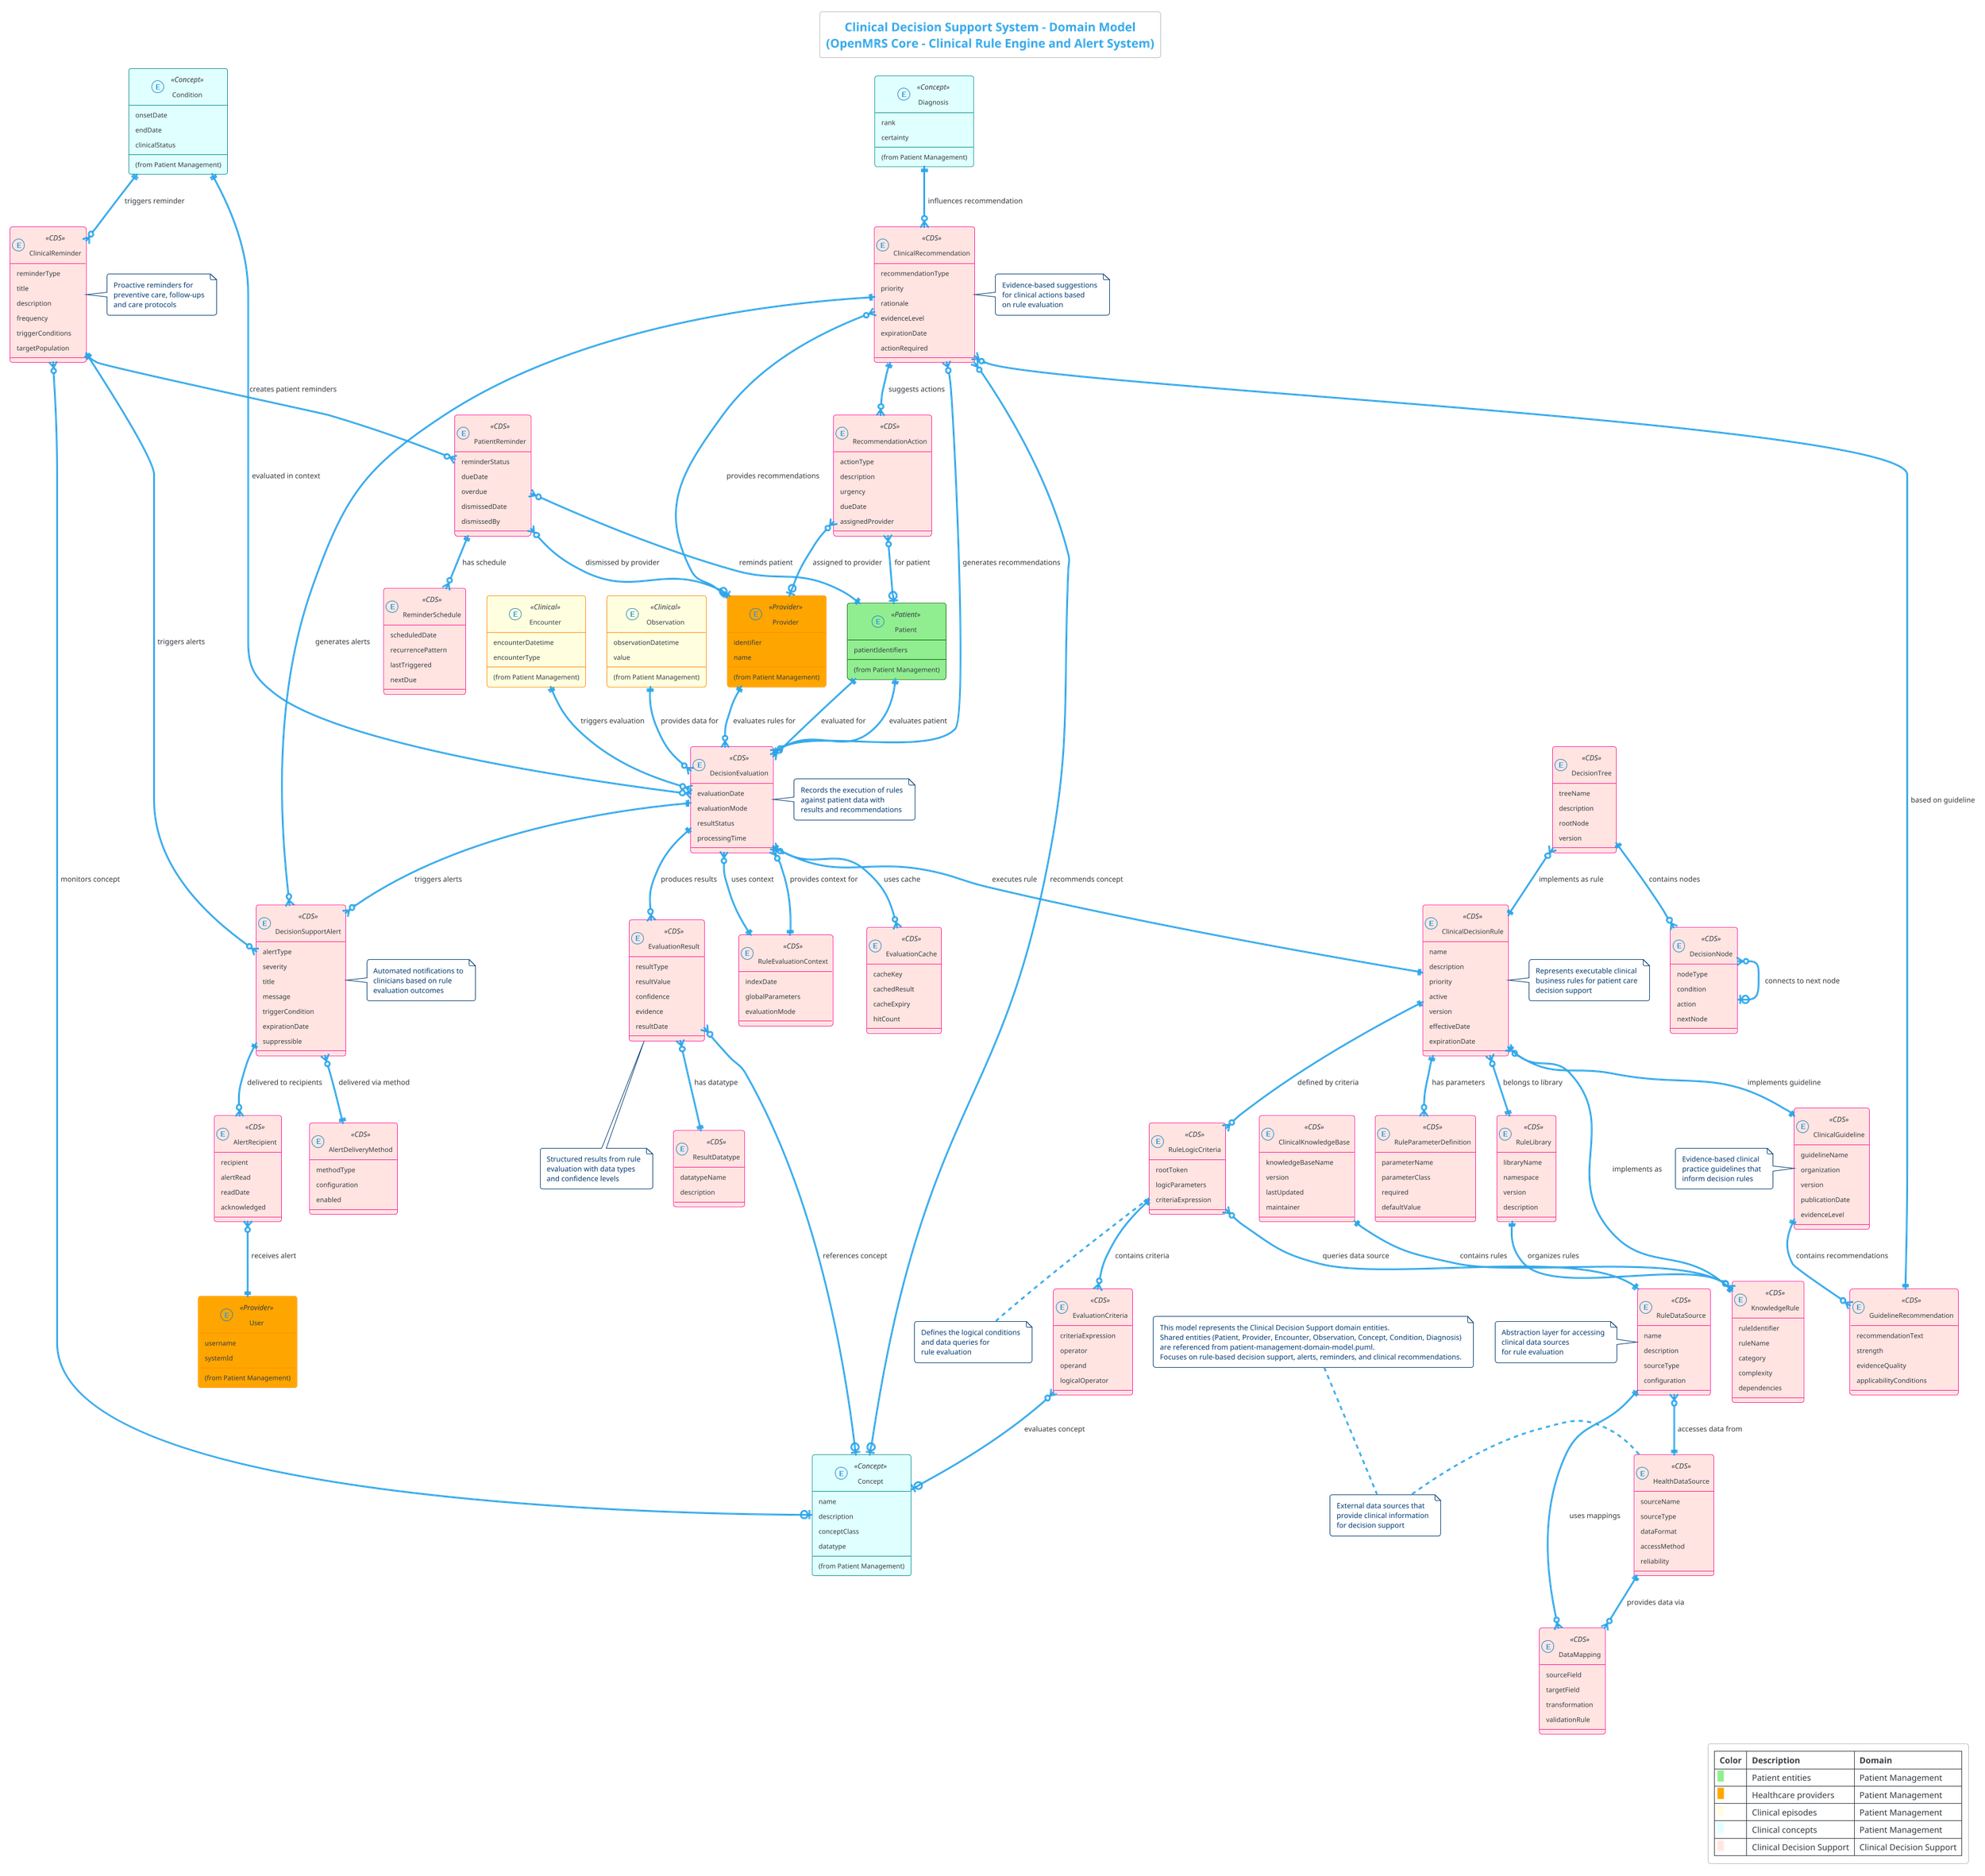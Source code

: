 @startuml Clinical Decision Support System - Domain Model
!theme cerulean-outline
title Clinical Decision Support System - Domain Model\n(OpenMRS Core - Clinical Rule Engine and Alert System)

' This model represents the conceptual domain entities for Clinical Decision Support
' Shared entities are referenced from: patient-management-domain-model.puml

' Define entity colors and styles - consistent with other domain models
' Color Legend - aligned with DOMAIN_COLOR_STANDARDS.md:
' - LightGreen (Patient): Patient-specific entities (from Patient Management)
' - Orange (Provider): Healthcare provider entities (from Patient Management)
' - LightYellow (Clinical): Clinical care episode entities (from Patient Management)
' - LightCyan (Concept): Clinical vocabulary and concept entities (from Patient Management)
' - MistyRose (CDS): All Clinical Decision Support entities (Clinical Decision Support Domain)

skinparam class {
    ' Shared Domain Entities (from other domain models)
    BackgroundColor<<Patient>> LightGreen
    BackgroundColor<<Provider>> Orange
    BackgroundColor<<Clinical>> LightYellow
    BackgroundColor<<Concept>> LightCyan
    
    ' Clinical Decision Support Specific Entities - All use same color
    BackgroundColor<<CDS>> MistyRose
    
    ' Border colors for better distinction
    BorderColor<<Patient>> DarkGreen
    BorderColor<<Provider>> DarkOrange
    BorderColor<<Clinical>> DarkOrange
    BorderColor<<Concept>> DarkCyan
    BorderColor<<CDS>> DeepPink
}

' === SHARED ENTITIES (referenced from patient-management-domain-model.puml) ===
entity Patient <<Patient>> {
    patientIdentifiers
    (from Patient Management)
}

entity Provider <<Provider>> {
    identifier
    name
    (from Patient Management)
}

entity User <<Provider>> {
    username
    systemId
    (from Patient Management)
}

entity Encounter <<Clinical>> {
    encounterDatetime
    encounterType
    (from Patient Management)
}

entity Observation <<Clinical>> {
    observationDatetime
    value
    (from Patient Management)
}

entity Concept <<Concept>> {
    name
    description
    conceptClass
    datatype
    (from Patient Management)
}

entity Condition <<Concept>> {
    onsetDate
    endDate
    clinicalStatus
    (from Patient Management)
}

entity Diagnosis <<Concept>> {
    rank
    certainty
    (from Patient Management)
}

' === CLINICAL DECISION SUPPORT CORE ENTITIES ===

' Decision Rule Engine
entity ClinicalDecisionRule <<CDS>> {
    name
    description
    priority
    active
    version
    effectiveDate
    expirationDate
}

entity RuleEvaluationContext <<CDS>> {
    indexDate
    globalParameters
    evaluationMode
}

entity RuleLogicCriteria <<CDS>> {
    rootToken
    logicParameters
    criteriaExpression
}

entity RuleParameterDefinition <<CDS>> {
    parameterName
    parameterClass
    required
    defaultValue
}

entity RuleDataSource <<CDS>> {
    name
    description
    sourceType
    configuration
}

' Evaluation and Results
entity DecisionEvaluation <<CDS>> {
    evaluationDate
    evaluationMode
    resultStatus
    processingTime
}

entity EvaluationResult <<CDS>> {
    resultType
    resultValue
    confidence
    evidence
    resultDate
}

entity ResultDatatype <<CDS>> {
    datatypeName
    description
}

entity EvaluationCriteria <<CDS>> {
    criteriaExpression
    operator
    operand
    logicalOperator
}

' Clinical Recommendations and Actions
entity ClinicalRecommendation <<CDS>> {
    recommendationType
    priority
    rationale
    evidenceLevel
    expirationDate
    actionRequired
}

entity RecommendationAction <<CDS>> {
    actionType
    description
    urgency
    dueDate
    assignedProvider
}

entity DecisionSupportAlert <<CDS>> {
    alertType
    severity
    title
    message
    triggerCondition
    expirationDate
    suppressible
}

entity AlertRecipient <<CDS>> {
    recipient
    alertRead
    readDate
    acknowledged
}

entity AlertDeliveryMethod <<CDS>> {
    methodType
    configuration
    enabled
}

' Clinical Guidelines and Knowledge
entity ClinicalGuideline <<CDS>> {
    guidelineName
    organization
    version
    publicationDate
    evidenceLevel
}

entity GuidelineRecommendation <<CDS>> {
    recommendationText
    strength
    evidenceQuality
    applicabilityConditions
}

entity DecisionTree <<CDS>> {
    treeName
    description
    rootNode
    version
}

entity DecisionNode <<CDS>> {
    nodeType
    condition
    action
    nextNode
}

' Clinical Reminder System
entity ClinicalReminder <<CDS>> {
    reminderType
    title
    description
    frequency
    triggerConditions
    targetPopulation
}

entity ReminderSchedule <<CDS>> {
    scheduledDate
    recurrencePattern
    lastTriggered
    nextDue
}

entity PatientReminder <<CDS>> {
    reminderStatus
    dueDate
    overdue
    dismissedDate
    dismissedBy
}

' Rule Knowledge Base
entity ClinicalKnowledgeBase <<CDS>> {
    knowledgeBaseName
    version
    lastUpdated
    maintainer
}

entity KnowledgeRule <<CDS>> {
    ruleIdentifier
    ruleName
    category
    complexity
    dependencies
}

entity RuleLibrary <<CDS>> {
    libraryName
    namespace
    version
    description
}

' Data Integration and Sources
entity HealthDataSource <<CDS>> {
    sourceName
    sourceType
    dataFormat
    accessMethod
    reliability
}

entity DataMapping <<CDS>> {
    sourceField
    targetField
    transformation
    validationRule
}

entity EvaluationCache <<CDS>> {
    cacheKey
    cachedResult
    cacheExpiry
    hitCount
}

' === RELATIONSHIPS ===

' Core Patient and Provider Relationships (from base models)
Patient ||--o{ DecisionEvaluation : "evaluated for"
Provider ||--o{ DecisionEvaluation : "evaluates rules for"
Provider ||--o{ ClinicalRecommendation : "provides recommendations"
Encounter ||--o{ DecisionEvaluation : "triggers evaluation"
Observation ||--o{ DecisionEvaluation : "provides data for"

' Decision Rule Engine Relationships
ClinicalDecisionRule ||--o{ RuleParameterDefinition : "has parameters"
ClinicalDecisionRule ||--o{ RuleLogicCriteria : "defined by criteria"
ClinicalDecisionRule }o--|| ClinicalGuideline : "implements guideline"
RuleLogicCriteria ||--o{ EvaluationCriteria : "contains criteria"
RuleLogicCriteria }o--|| RuleDataSource : "queries data source"
RuleEvaluationContext ||--o{ DecisionEvaluation : "provides context for"

' Evaluation and Results Relationships
DecisionEvaluation }o--|| Patient : "evaluates patient"
DecisionEvaluation }o--|| ClinicalDecisionRule : "executes rule"
DecisionEvaluation }o--|| RuleEvaluationContext : "uses context"
DecisionEvaluation ||--o{ EvaluationResult : "produces results"
EvaluationResult }o--|| ResultDatatype : "has datatype"
EvaluationResult }o--o| Concept : "references concept"

' Clinical Recommendations and Actions
DecisionEvaluation ||--o{ ClinicalRecommendation : "generates recommendations"
ClinicalRecommendation }o--|| GuidelineRecommendation : "based on guideline"
ClinicalRecommendation ||--o{ RecommendationAction : "suggests actions"
RecommendationAction }o--o| Provider : "assigned to provider"
RecommendationAction }o--o| Patient : "for patient"

' Alert and Notification System
DecisionEvaluation ||--o{ DecisionSupportAlert : "triggers alerts"
ClinicalRecommendation ||--o{ DecisionSupportAlert : "generates alerts"
DecisionSupportAlert ||--o{ AlertRecipient : "delivered to recipients"
AlertRecipient }o--|| User : "receives alert"
DecisionSupportAlert }o--|| AlertDeliveryMethod : "delivered via method"

' Clinical Reminder System
ClinicalReminder ||--o{ PatientReminder : "creates patient reminders"
PatientReminder }o--|| Patient : "reminds patient"
PatientReminder ||--o{ ReminderSchedule : "has schedule"
ClinicalReminder ||--o{ DecisionSupportAlert : "triggers alerts"
PatientReminder }o--o| Provider : "dismissed by provider"

' Guidelines and Decision Trees
ClinicalGuideline ||--o{ GuidelineRecommendation : "contains recommendations"
DecisionTree ||--o{ DecisionNode : "contains nodes"
DecisionNode }o--o| DecisionNode : "connects to next node"
DecisionTree }o--|| ClinicalDecisionRule : "implements as rule"

' Knowledge Base and Rule Management
ClinicalKnowledgeBase ||--o{ KnowledgeRule : "contains rules"
KnowledgeRule ||--|| ClinicalDecisionRule : "implements as"
RuleLibrary ||--o{ KnowledgeRule : "organizes rules"
ClinicalDecisionRule }o--|| RuleLibrary : "belongs to library"

' Data Sources and Integration
RuleDataSource ||--o{ DataMapping : "uses mappings"
HealthDataSource ||--o{ DataMapping : "provides data via"
RuleDataSource }o--|| HealthDataSource : "accesses data from"
DecisionEvaluation ||--o{ EvaluationCache : "uses cache"

' Clinical Concept Integration
EvaluationCriteria }o--o| Concept : "evaluates concept"
ClinicalRecommendation }o--o| Concept : "recommends concept"
ClinicalReminder }o--o| Concept : "monitors concept"

' Condition and Diagnosis Integration
Condition ||--o{ DecisionEvaluation : "evaluated in context"
Diagnosis ||--o{ ClinicalRecommendation : "influences recommendation"
Condition ||--o{ ClinicalReminder : "triggers reminder"

' === NOTES AND CONSTRAINTS ===
note right of ClinicalDecisionRule : Represents executable clinical\nbusiness rules for patient care\ndecision support
note right of DecisionEvaluation : Records the execution of rules\nagainst patient data with\nresults and recommendations
note right of ClinicalRecommendation : Evidence-based suggestions\nfor clinical actions based\non rule evaluation
note right of DecisionSupportAlert : Automated notifications to\nclinicians based on rule\nevaluation outcomes
note right of ClinicalReminder : Proactive reminders for\npreventive care, follow-ups\nand care protocols
note bottom of EvaluationResult : Structured results from rule\nevaluation with data types\nand confidence levels
note bottom of RuleLogicCriteria : Defines the logical conditions\nand data queries for\nrule evaluation
note left of ClinicalGuideline : Evidence-based clinical\npractice guidelines that\ninform decision rules
note left of RuleDataSource : Abstraction layer for accessing\nclinical data sources\nfor rule evaluation
note left of HealthDataSource : External data sources that\nprovide clinical information\nfor decision support

' Reference note
note top : This model represents the Clinical Decision Support domain entities.\nShared entities (Patient, Provider, Encounter, Observation, Concept, Condition, Diagnosis)\nare referenced from patient-management-domain-model.puml.\nFocuses on rule-based decision support, alerts, reminders, and clinical recommendations.

' Color Legend Table
legend right
|= Color |= Description |= Domain |
|<back:LightGreen>   </back>| Patient entities | Patient Management |
|<back:Orange>   </back>| Healthcare providers | Patient Management |
|<back:LightYellow>   </back>| Clinical episodes | Patient Management |
|<back:LightCyan>   </back>| Clinical concepts | Patient Management |
|<back:MistyRose>   </back>| Clinical Decision Support | Clinical Decision Support |
endlegend

@enduml
